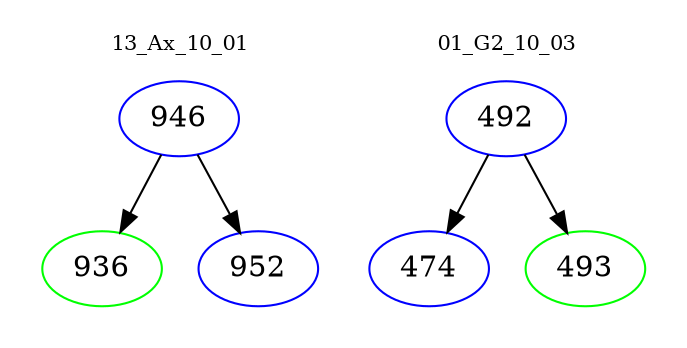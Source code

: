 digraph{
subgraph cluster_0 {
color = white
label = "13_Ax_10_01";
fontsize=10;
T0_946 [label="946", color="blue"]
T0_946 -> T0_936 [color="black"]
T0_936 [label="936", color="green"]
T0_946 -> T0_952 [color="black"]
T0_952 [label="952", color="blue"]
}
subgraph cluster_1 {
color = white
label = "01_G2_10_03";
fontsize=10;
T1_492 [label="492", color="blue"]
T1_492 -> T1_474 [color="black"]
T1_474 [label="474", color="blue"]
T1_492 -> T1_493 [color="black"]
T1_493 [label="493", color="green"]
}
}
